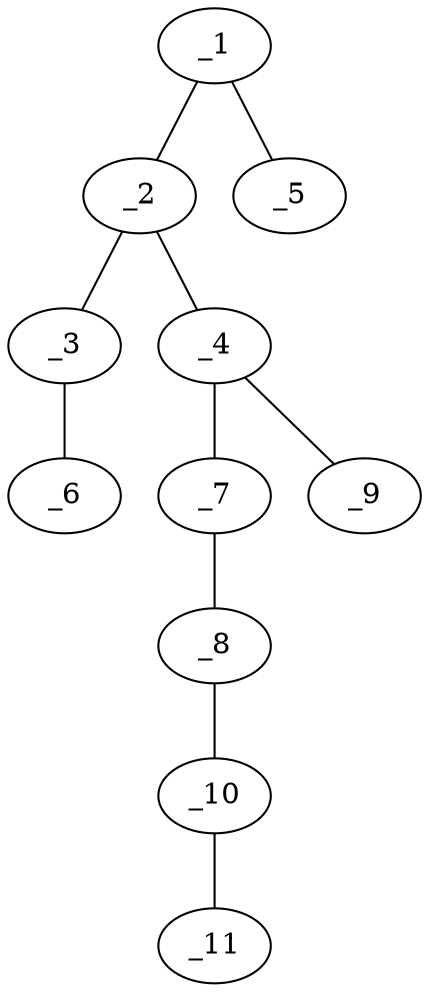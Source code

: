 graph molid634615 {
	_1	 [charge=0,
		chem=1,
		symbol="C  ",
		x="2.866",
		y="0.5"];
	_2	 [charge=0,
		chem=4,
		symbol="N  ",
		x="3.7321",
		y=0];
	_1 -- _2	 [valence=1];
	_5	 [charge=0,
		chem=1,
		symbol="C  ",
		x=2,
		y=0];
	_1 -- _5	 [valence=1];
	_3	 [charge=0,
		chem=1,
		symbol="C  ",
		x="3.7321",
		y="-1"];
	_2 -- _3	 [valence=1];
	_4	 [charge=1,
		chem=4,
		symbol="N  ",
		x="4.5981",
		y="0.5"];
	_2 -- _4	 [valence=1];
	_6	 [charge=0,
		chem=1,
		symbol="C  ",
		x="2.866",
		y="-1.5"];
	_3 -- _6	 [valence=1];
	_7	 [charge=0,
		chem=4,
		symbol="N  ",
		x="5.4641",
		y=0];
	_4 -- _7	 [valence=2];
	_9	 [charge="-1",
		chem=2,
		symbol="O  ",
		x="4.5981",
		y="1.5"];
	_4 -- _9	 [valence=1];
	_8	 [charge=0,
		chem=2,
		symbol="O  ",
		x="6.3301",
		y="0.5"];
	_7 -- _8	 [valence=1];
	_10	 [charge=0,
		chem=1,
		symbol="C  ",
		x="7.1962",
		y=0];
	_8 -- _10	 [valence=1];
	_11	 [charge=0,
		chem=1,
		symbol="C  ",
		x="8.0622",
		y="0.5"];
	_10 -- _11	 [valence=1];
}
